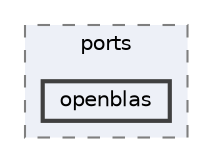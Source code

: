 digraph "external/reflect-cpp/vcpkg/ports/openblas"
{
 // LATEX_PDF_SIZE
  bgcolor="transparent";
  edge [fontname=Helvetica,fontsize=10,labelfontname=Helvetica,labelfontsize=10];
  node [fontname=Helvetica,fontsize=10,shape=box,height=0.2,width=0.4];
  compound=true
  subgraph clusterdir_df60b2f324da79eef08d334ef7853e86 {
    graph [ bgcolor="#edf0f7", pencolor="grey50", label="ports", fontname=Helvetica,fontsize=10 style="filled,dashed", URL="dir_df60b2f324da79eef08d334ef7853e86.html",tooltip=""]
  dir_b581182b29df80c7c5b28b1ca3f9812f [label="openblas", fillcolor="#edf0f7", color="grey25", style="filled,bold", URL="dir_b581182b29df80c7c5b28b1ca3f9812f.html",tooltip=""];
  }
}
